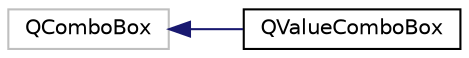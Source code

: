 digraph "Graphical Class Hierarchy"
{
  edge [fontname="Helvetica",fontsize="10",labelfontname="Helvetica",labelfontsize="10"];
  node [fontname="Helvetica",fontsize="10",shape=record];
  rankdir="LR";
  Node157 [label="QComboBox",height=0.2,width=0.4,color="grey75", fillcolor="white", style="filled"];
  Node157 -> Node0 [dir="back",color="midnightblue",fontsize="10",style="solid",fontname="Helvetica"];
  Node0 [label="QValueComboBox",height=0.2,width=0.4,color="black", fillcolor="white", style="filled",URL="$d3/d08/class_q_value_combo_box.html"];
}
